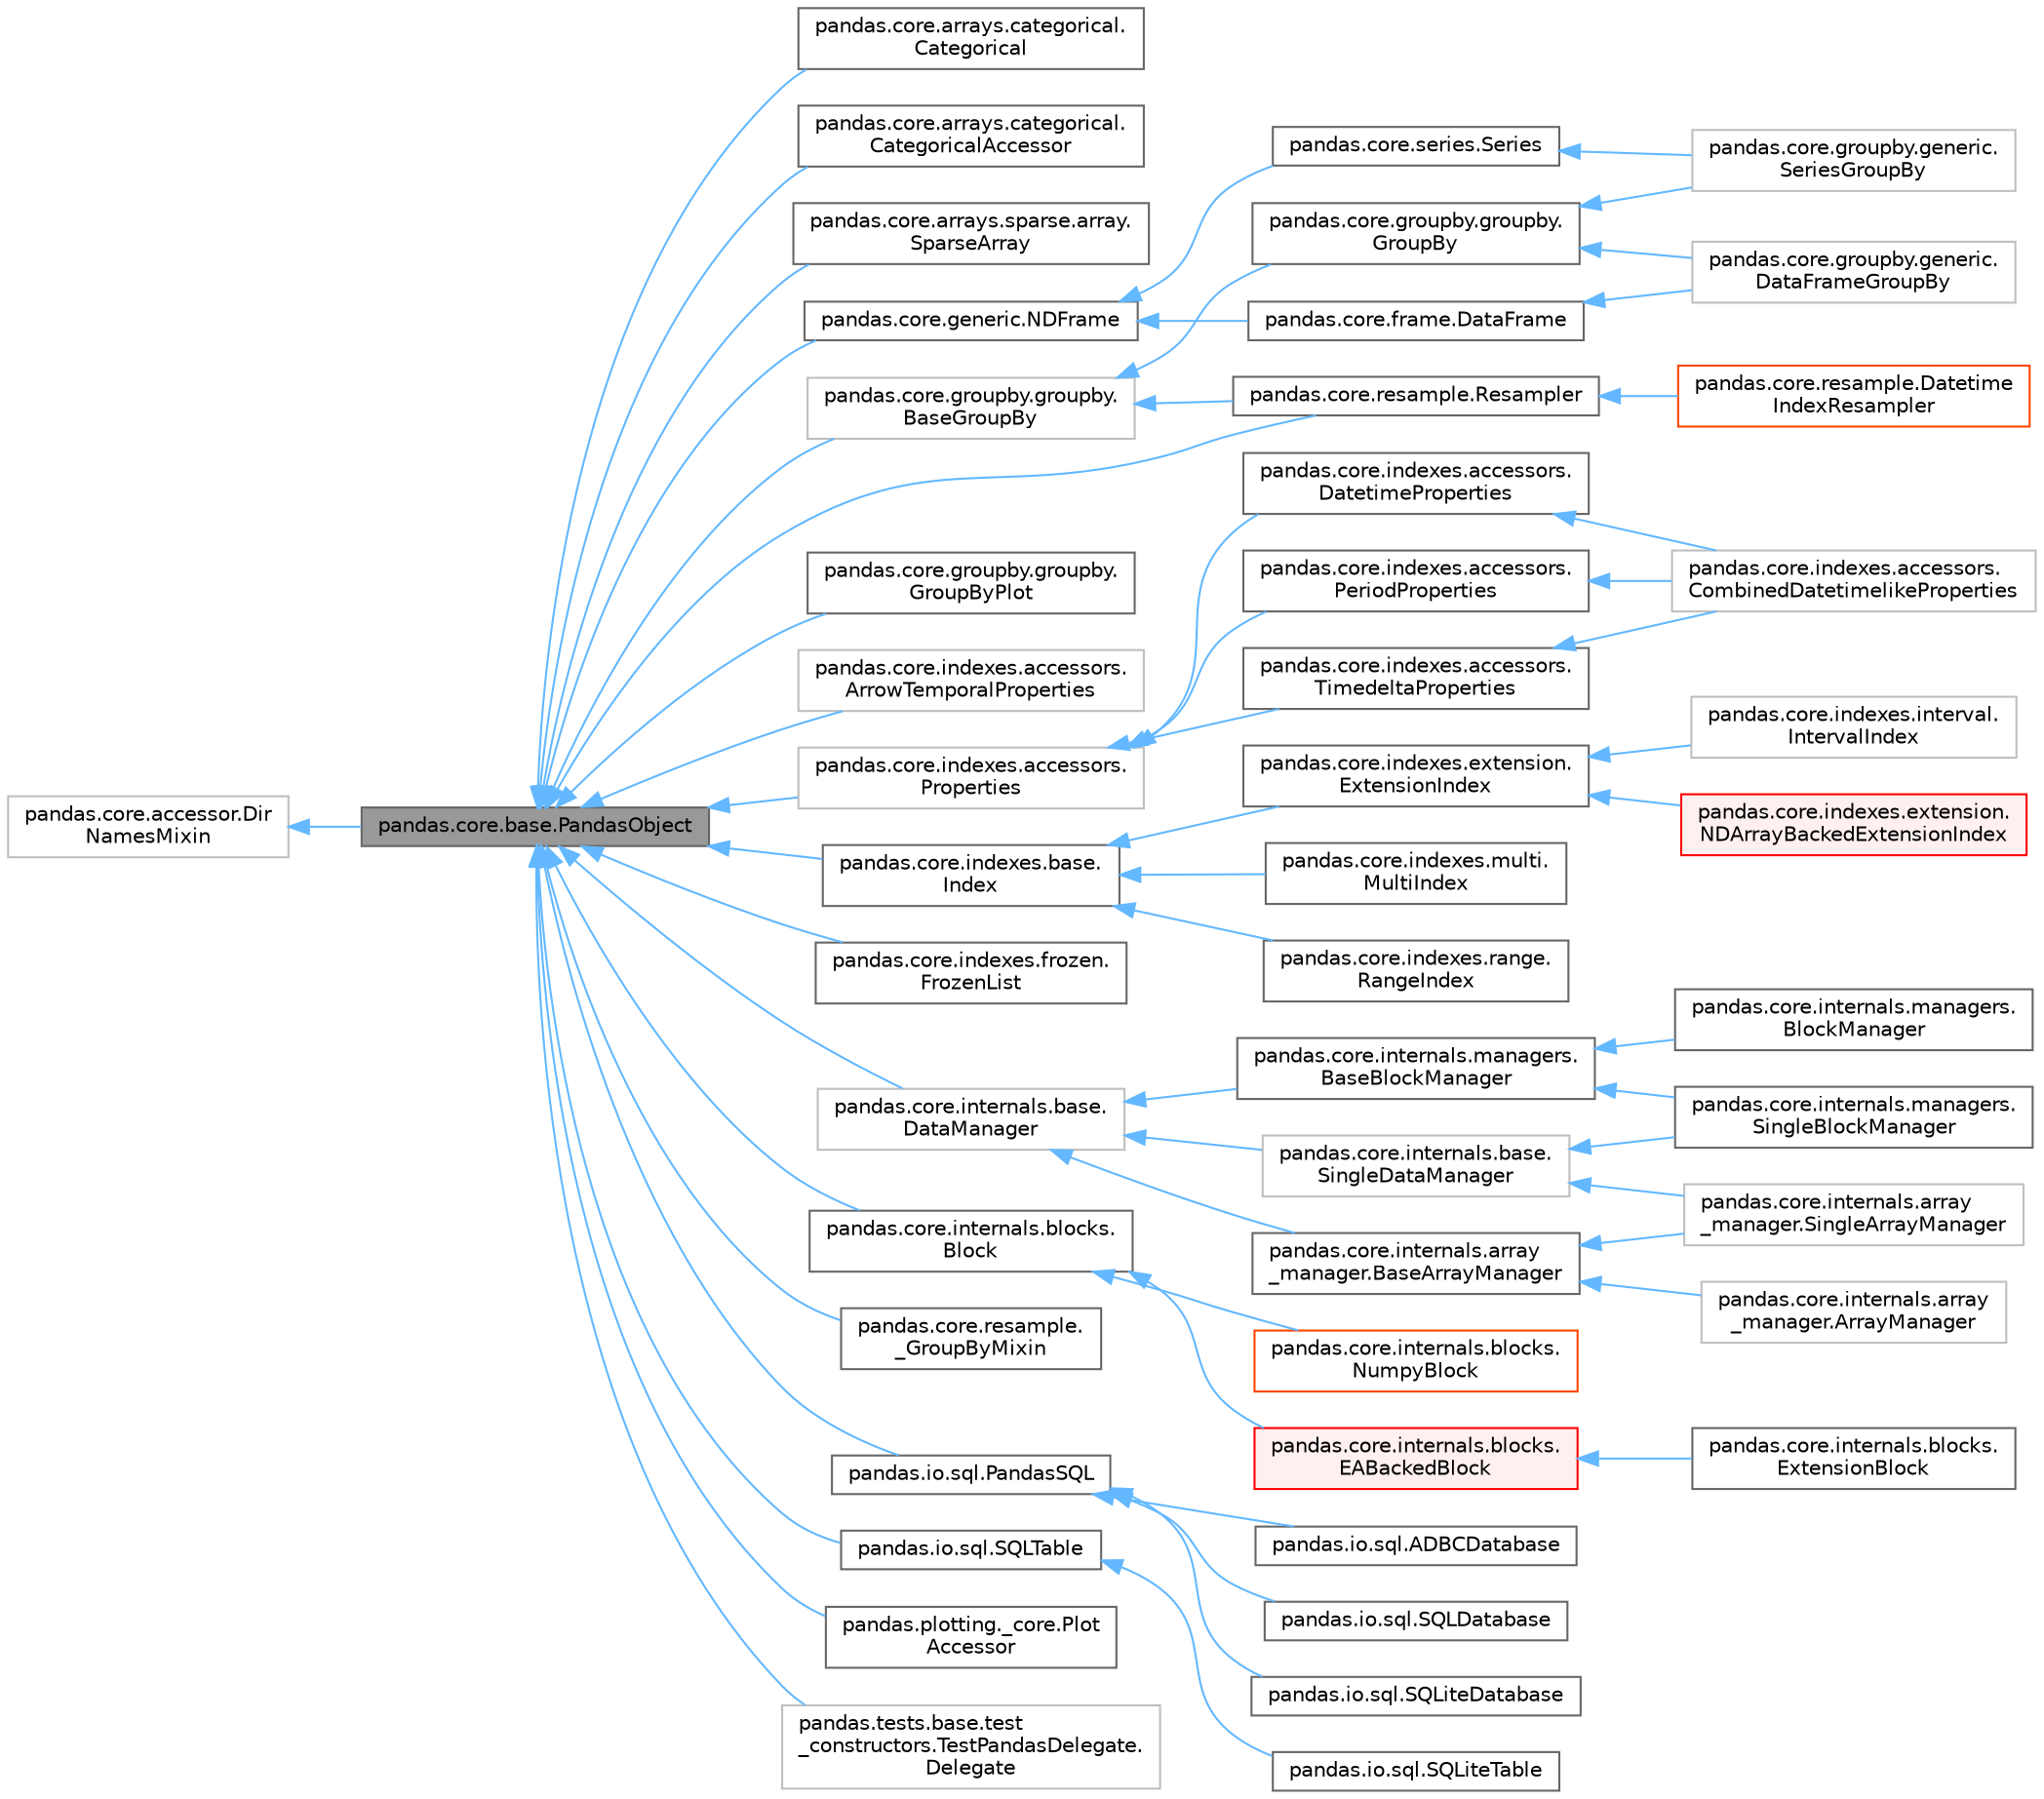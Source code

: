 digraph "pandas.core.base.PandasObject"
{
 // LATEX_PDF_SIZE
  bgcolor="transparent";
  edge [fontname=Helvetica,fontsize=10,labelfontname=Helvetica,labelfontsize=10];
  node [fontname=Helvetica,fontsize=10,shape=box,height=0.2,width=0.4];
  rankdir="LR";
  Node1 [id="Node000001",label="pandas.core.base.PandasObject",height=0.2,width=0.4,color="gray40", fillcolor="grey60", style="filled", fontcolor="black",tooltip=" "];
  Node2 -> Node1 [id="edge56_Node000001_Node000002",dir="back",color="steelblue1",style="solid",tooltip=" "];
  Node2 [id="Node000002",label="pandas.core.accessor.Dir\lNamesMixin",height=0.2,width=0.4,color="grey75", fillcolor="white", style="filled",URL="$df/dd9/classpandas_1_1core_1_1accessor_1_1DirNamesMixin.html",tooltip=" "];
  Node1 -> Node3 [id="edge57_Node000001_Node000003",dir="back",color="steelblue1",style="solid",tooltip=" "];
  Node3 [id="Node000003",label="pandas.core.arrays.categorical.\lCategorical",height=0.2,width=0.4,color="gray40", fillcolor="white", style="filled",URL="$d7/dd3/classpandas_1_1core_1_1arrays_1_1categorical_1_1Categorical.html",tooltip=" "];
  Node1 -> Node4 [id="edge58_Node000001_Node000004",dir="back",color="steelblue1",style="solid",tooltip=" "];
  Node4 [id="Node000004",label="pandas.core.arrays.categorical.\lCategoricalAccessor",height=0.2,width=0.4,color="gray40", fillcolor="white", style="filled",URL="$dd/d7c/classpandas_1_1core_1_1arrays_1_1categorical_1_1CategoricalAccessor.html",tooltip=" "];
  Node1 -> Node5 [id="edge59_Node000001_Node000005",dir="back",color="steelblue1",style="solid",tooltip=" "];
  Node5 [id="Node000005",label="pandas.core.arrays.sparse.array.\lSparseArray",height=0.2,width=0.4,color="gray40", fillcolor="white", style="filled",URL="$d2/d4b/classpandas_1_1core_1_1arrays_1_1sparse_1_1array_1_1SparseArray.html",tooltip=" "];
  Node1 -> Node6 [id="edge60_Node000001_Node000006",dir="back",color="steelblue1",style="solid",tooltip=" "];
  Node6 [id="Node000006",label="pandas.core.generic.NDFrame",height=0.2,width=0.4,color="gray40", fillcolor="white", style="filled",URL="$d4/d2c/classpandas_1_1core_1_1generic_1_1NDFrame.html",tooltip=" "];
  Node6 -> Node7 [id="edge61_Node000006_Node000007",dir="back",color="steelblue1",style="solid",tooltip=" "];
  Node7 [id="Node000007",label="pandas.core.frame.DataFrame",height=0.2,width=0.4,color="gray40", fillcolor="white", style="filled",URL="$dc/d95/classpandas_1_1core_1_1frame_1_1DataFrame.html",tooltip=" "];
  Node7 -> Node8 [id="edge62_Node000007_Node000008",dir="back",color="steelblue1",style="solid",tooltip=" "];
  Node8 [id="Node000008",label="pandas.core.groupby.generic.\lDataFrameGroupBy",height=0.2,width=0.4,color="grey75", fillcolor="white", style="filled",URL="$d1/d9d/classpandas_1_1core_1_1groupby_1_1generic_1_1DataFrameGroupBy.html",tooltip=" "];
  Node6 -> Node9 [id="edge63_Node000006_Node000009",dir="back",color="steelblue1",style="solid",tooltip=" "];
  Node9 [id="Node000009",label="pandas.core.series.Series",height=0.2,width=0.4,color="gray40", fillcolor="white", style="filled",URL="$d4/d96/classpandas_1_1core_1_1series_1_1Series.html",tooltip=" "];
  Node9 -> Node10 [id="edge64_Node000009_Node000010",dir="back",color="steelblue1",style="solid",tooltip=" "];
  Node10 [id="Node000010",label="pandas.core.groupby.generic.\lSeriesGroupBy",height=0.2,width=0.4,color="grey75", fillcolor="white", style="filled",URL="$dd/dde/classpandas_1_1core_1_1groupby_1_1generic_1_1SeriesGroupBy.html",tooltip=" "];
  Node1 -> Node11 [id="edge65_Node000001_Node000011",dir="back",color="steelblue1",style="solid",tooltip=" "];
  Node11 [id="Node000011",label="pandas.core.groupby.groupby.\lBaseGroupBy",height=0.2,width=0.4,color="grey75", fillcolor="white", style="filled",URL="$d2/d90/classpandas_1_1core_1_1groupby_1_1groupby_1_1BaseGroupBy.html",tooltip=" "];
  Node11 -> Node12 [id="edge66_Node000011_Node000012",dir="back",color="steelblue1",style="solid",tooltip=" "];
  Node12 [id="Node000012",label="pandas.core.groupby.groupby.\lGroupBy",height=0.2,width=0.4,color="gray40", fillcolor="white", style="filled",URL="$d4/d3d/classpandas_1_1core_1_1groupby_1_1groupby_1_1GroupBy.html",tooltip=" "];
  Node12 -> Node8 [id="edge67_Node000012_Node000008",dir="back",color="steelblue1",style="solid",tooltip=" "];
  Node12 -> Node10 [id="edge68_Node000012_Node000010",dir="back",color="steelblue1",style="solid",tooltip=" "];
  Node11 -> Node13 [id="edge69_Node000011_Node000013",dir="back",color="steelblue1",style="solid",tooltip=" "];
  Node13 [id="Node000013",label="pandas.core.resample.Resampler",height=0.2,width=0.4,color="gray40", fillcolor="white", style="filled",URL="$d4/d59/classpandas_1_1core_1_1resample_1_1Resampler.html",tooltip=" "];
  Node13 -> Node14 [id="edge70_Node000013_Node000014",dir="back",color="steelblue1",style="solid",tooltip=" "];
  Node14 [id="Node000014",label="pandas.core.resample.Datetime\lIndexResampler",height=0.2,width=0.4,color="orangered", fillcolor="white", style="filled",URL="$d8/d55/classpandas_1_1core_1_1resample_1_1DatetimeIndexResampler.html",tooltip=" "];
  Node1 -> Node17 [id="edge71_Node000001_Node000017",dir="back",color="steelblue1",style="solid",tooltip=" "];
  Node17 [id="Node000017",label="pandas.core.groupby.groupby.\lGroupByPlot",height=0.2,width=0.4,color="gray40", fillcolor="white", style="filled",URL="$d7/d55/classpandas_1_1core_1_1groupby_1_1groupby_1_1GroupByPlot.html",tooltip=" "];
  Node1 -> Node18 [id="edge72_Node000001_Node000018",dir="back",color="steelblue1",style="solid",tooltip=" "];
  Node18 [id="Node000018",label="pandas.core.indexes.accessors.\lArrowTemporalProperties",height=0.2,width=0.4,color="grey75", fillcolor="white", style="filled",URL="$d5/d5f/classpandas_1_1core_1_1indexes_1_1accessors_1_1ArrowTemporalProperties.html",tooltip=" "];
  Node1 -> Node19 [id="edge73_Node000001_Node000019",dir="back",color="steelblue1",style="solid",tooltip=" "];
  Node19 [id="Node000019",label="pandas.core.indexes.accessors.\lProperties",height=0.2,width=0.4,color="grey75", fillcolor="white", style="filled",URL="$de/dbe/classpandas_1_1core_1_1indexes_1_1accessors_1_1Properties.html",tooltip=" "];
  Node19 -> Node20 [id="edge74_Node000019_Node000020",dir="back",color="steelblue1",style="solid",tooltip=" "];
  Node20 [id="Node000020",label="pandas.core.indexes.accessors.\lDatetimeProperties",height=0.2,width=0.4,color="gray40", fillcolor="white", style="filled",URL="$db/d8c/classpandas_1_1core_1_1indexes_1_1accessors_1_1DatetimeProperties.html",tooltip=" "];
  Node20 -> Node21 [id="edge75_Node000020_Node000021",dir="back",color="steelblue1",style="solid",tooltip=" "];
  Node21 [id="Node000021",label="pandas.core.indexes.accessors.\lCombinedDatetimelikeProperties",height=0.2,width=0.4,color="grey75", fillcolor="white", style="filled",URL="$d3/df5/classpandas_1_1core_1_1indexes_1_1accessors_1_1CombinedDatetimelikeProperties.html",tooltip=" "];
  Node19 -> Node22 [id="edge76_Node000019_Node000022",dir="back",color="steelblue1",style="solid",tooltip=" "];
  Node22 [id="Node000022",label="pandas.core.indexes.accessors.\lPeriodProperties",height=0.2,width=0.4,color="gray40", fillcolor="white", style="filled",URL="$d6/dd5/classpandas_1_1core_1_1indexes_1_1accessors_1_1PeriodProperties.html",tooltip=" "];
  Node22 -> Node21 [id="edge77_Node000022_Node000021",dir="back",color="steelblue1",style="solid",tooltip=" "];
  Node19 -> Node23 [id="edge78_Node000019_Node000023",dir="back",color="steelblue1",style="solid",tooltip=" "];
  Node23 [id="Node000023",label="pandas.core.indexes.accessors.\lTimedeltaProperties",height=0.2,width=0.4,color="gray40", fillcolor="white", style="filled",URL="$d6/df9/classpandas_1_1core_1_1indexes_1_1accessors_1_1TimedeltaProperties.html",tooltip=" "];
  Node23 -> Node21 [id="edge79_Node000023_Node000021",dir="back",color="steelblue1",style="solid",tooltip=" "];
  Node1 -> Node24 [id="edge80_Node000001_Node000024",dir="back",color="steelblue1",style="solid",tooltip=" "];
  Node24 [id="Node000024",label="pandas.core.indexes.base.\lIndex",height=0.2,width=0.4,color="gray40", fillcolor="white", style="filled",URL="$d9/d4b/classpandas_1_1core_1_1indexes_1_1base_1_1Index.html",tooltip=" "];
  Node24 -> Node25 [id="edge81_Node000024_Node000025",dir="back",color="steelblue1",style="solid",tooltip=" "];
  Node25 [id="Node000025",label="pandas.core.indexes.extension.\lExtensionIndex",height=0.2,width=0.4,color="gray40", fillcolor="white", style="filled",URL="$d3/d98/classpandas_1_1core_1_1indexes_1_1extension_1_1ExtensionIndex.html",tooltip=" "];
  Node25 -> Node26 [id="edge82_Node000025_Node000026",dir="back",color="steelblue1",style="solid",tooltip=" "];
  Node26 [id="Node000026",label="pandas.core.indexes.extension.\lNDArrayBackedExtensionIndex",height=0.2,width=0.4,color="red", fillcolor="#FFF0F0", style="filled",URL="$da/d60/classpandas_1_1core_1_1indexes_1_1extension_1_1NDArrayBackedExtensionIndex.html",tooltip=" "];
  Node25 -> Node33 [id="edge83_Node000025_Node000033",dir="back",color="steelblue1",style="solid",tooltip=" "];
  Node33 [id="Node000033",label="pandas.core.indexes.interval.\lIntervalIndex",height=0.2,width=0.4,color="grey75", fillcolor="white", style="filled",URL="$d7/d96/classpandas_1_1core_1_1indexes_1_1interval_1_1IntervalIndex.html",tooltip=" "];
  Node24 -> Node34 [id="edge84_Node000024_Node000034",dir="back",color="steelblue1",style="solid",tooltip=" "];
  Node34 [id="Node000034",label="pandas.core.indexes.multi.\lMultiIndex",height=0.2,width=0.4,color="gray40", fillcolor="white", style="filled",URL="$da/db0/classpandas_1_1core_1_1indexes_1_1multi_1_1MultiIndex.html",tooltip=" "];
  Node24 -> Node35 [id="edge85_Node000024_Node000035",dir="back",color="steelblue1",style="solid",tooltip=" "];
  Node35 [id="Node000035",label="pandas.core.indexes.range.\lRangeIndex",height=0.2,width=0.4,color="gray40", fillcolor="white", style="filled",URL="$d0/da8/classpandas_1_1core_1_1indexes_1_1range_1_1RangeIndex.html",tooltip=" "];
  Node1 -> Node36 [id="edge86_Node000001_Node000036",dir="back",color="steelblue1",style="solid",tooltip=" "];
  Node36 [id="Node000036",label="pandas.core.indexes.frozen.\lFrozenList",height=0.2,width=0.4,color="gray40", fillcolor="white", style="filled",URL="$d9/da8/classpandas_1_1core_1_1indexes_1_1frozen_1_1FrozenList.html",tooltip=" "];
  Node1 -> Node37 [id="edge87_Node000001_Node000037",dir="back",color="steelblue1",style="solid",tooltip=" "];
  Node37 [id="Node000037",label="pandas.core.internals.base.\lDataManager",height=0.2,width=0.4,color="grey75", fillcolor="white", style="filled",URL="$d5/d55/classpandas_1_1core_1_1internals_1_1base_1_1DataManager.html",tooltip=" "];
  Node37 -> Node38 [id="edge88_Node000037_Node000038",dir="back",color="steelblue1",style="solid",tooltip=" "];
  Node38 [id="Node000038",label="pandas.core.internals.array\l_manager.BaseArrayManager",height=0.2,width=0.4,color="gray40", fillcolor="white", style="filled",URL="$de/d0d/classpandas_1_1core_1_1internals_1_1array__manager_1_1BaseArrayManager.html",tooltip=" "];
  Node38 -> Node39 [id="edge89_Node000038_Node000039",dir="back",color="steelblue1",style="solid",tooltip=" "];
  Node39 [id="Node000039",label="pandas.core.internals.array\l_manager.ArrayManager",height=0.2,width=0.4,color="grey75", fillcolor="white", style="filled",URL="$d2/d92/classpandas_1_1core_1_1internals_1_1array__manager_1_1ArrayManager.html",tooltip=" "];
  Node38 -> Node40 [id="edge90_Node000038_Node000040",dir="back",color="steelblue1",style="solid",tooltip=" "];
  Node40 [id="Node000040",label="pandas.core.internals.array\l_manager.SingleArrayManager",height=0.2,width=0.4,color="grey75", fillcolor="white", style="filled",URL="$dc/d73/classpandas_1_1core_1_1internals_1_1array__manager_1_1SingleArrayManager.html",tooltip=" "];
  Node37 -> Node41 [id="edge91_Node000037_Node000041",dir="back",color="steelblue1",style="solid",tooltip=" "];
  Node41 [id="Node000041",label="pandas.core.internals.base.\lSingleDataManager",height=0.2,width=0.4,color="grey75", fillcolor="white", style="filled",URL="$d3/d87/classpandas_1_1core_1_1internals_1_1base_1_1SingleDataManager.html",tooltip=" "];
  Node41 -> Node40 [id="edge92_Node000041_Node000040",dir="back",color="steelblue1",style="solid",tooltip=" "];
  Node41 -> Node42 [id="edge93_Node000041_Node000042",dir="back",color="steelblue1",style="solid",tooltip=" "];
  Node42 [id="Node000042",label="pandas.core.internals.managers.\lSingleBlockManager",height=0.2,width=0.4,color="gray40", fillcolor="white", style="filled",URL="$da/d6c/classpandas_1_1core_1_1internals_1_1managers_1_1SingleBlockManager.html",tooltip=" "];
  Node37 -> Node43 [id="edge94_Node000037_Node000043",dir="back",color="steelblue1",style="solid",tooltip=" "];
  Node43 [id="Node000043",label="pandas.core.internals.managers.\lBaseBlockManager",height=0.2,width=0.4,color="gray40", fillcolor="white", style="filled",URL="$d0/d01/classpandas_1_1core_1_1internals_1_1managers_1_1BaseBlockManager.html",tooltip=" "];
  Node43 -> Node44 [id="edge95_Node000043_Node000044",dir="back",color="steelblue1",style="solid",tooltip=" "];
  Node44 [id="Node000044",label="pandas.core.internals.managers.\lBlockManager",height=0.2,width=0.4,color="gray40", fillcolor="white", style="filled",URL="$de/dc6/classpandas_1_1core_1_1internals_1_1managers_1_1BlockManager.html",tooltip=" "];
  Node43 -> Node42 [id="edge96_Node000043_Node000042",dir="back",color="steelblue1",style="solid",tooltip=" "];
  Node1 -> Node45 [id="edge97_Node000001_Node000045",dir="back",color="steelblue1",style="solid",tooltip=" "];
  Node45 [id="Node000045",label="pandas.core.internals.blocks.\lBlock",height=0.2,width=0.4,color="gray40", fillcolor="white", style="filled",URL="$df/d65/classpandas_1_1core_1_1internals_1_1blocks_1_1Block.html",tooltip=" "];
  Node45 -> Node46 [id="edge98_Node000045_Node000046",dir="back",color="steelblue1",style="solid",tooltip=" "];
  Node46 [id="Node000046",label="pandas.core.internals.blocks.\lEABackedBlock",height=0.2,width=0.4,color="red", fillcolor="#FFF0F0", style="filled",URL="$de/dac/classpandas_1_1core_1_1internals_1_1blocks_1_1EABackedBlock.html",tooltip=" "];
  Node46 -> Node47 [id="edge99_Node000046_Node000047",dir="back",color="steelblue1",style="solid",tooltip=" "];
  Node47 [id="Node000047",label="pandas.core.internals.blocks.\lExtensionBlock",height=0.2,width=0.4,color="gray40", fillcolor="white", style="filled",URL="$d7/d16/classpandas_1_1core_1_1internals_1_1blocks_1_1ExtensionBlock.html",tooltip=" "];
  Node45 -> Node51 [id="edge100_Node000045_Node000051",dir="back",color="steelblue1",style="solid",tooltip=" "];
  Node51 [id="Node000051",label="pandas.core.internals.blocks.\lNumpyBlock",height=0.2,width=0.4,color="orangered", fillcolor="white", style="filled",URL="$d6/dfa/classpandas_1_1core_1_1internals_1_1blocks_1_1NumpyBlock.html",tooltip=" "];
  Node1 -> Node13 [id="edge101_Node000001_Node000013",dir="back",color="steelblue1",style="solid",tooltip=" "];
  Node1 -> Node54 [id="edge102_Node000001_Node000054",dir="back",color="steelblue1",style="solid",tooltip=" "];
  Node54 [id="Node000054",label="pandas.core.resample.\l_GroupByMixin",height=0.2,width=0.4,color="gray40", fillcolor="white", style="filled",URL="$d9/d00/classpandas_1_1core_1_1resample_1_1__GroupByMixin.html",tooltip=" "];
  Node1 -> Node55 [id="edge103_Node000001_Node000055",dir="back",color="steelblue1",style="solid",tooltip=" "];
  Node55 [id="Node000055",label="pandas.io.sql.PandasSQL",height=0.2,width=0.4,color="gray40", fillcolor="white", style="filled",URL="$d9/da2/classpandas_1_1io_1_1sql_1_1PandasSQL.html",tooltip=" "];
  Node55 -> Node56 [id="edge104_Node000055_Node000056",dir="back",color="steelblue1",style="solid",tooltip=" "];
  Node56 [id="Node000056",label="pandas.io.sql.ADBCDatabase",height=0.2,width=0.4,color="gray40", fillcolor="white", style="filled",URL="$d0/d3b/classpandas_1_1io_1_1sql_1_1ADBCDatabase.html",tooltip=" "];
  Node55 -> Node57 [id="edge105_Node000055_Node000057",dir="back",color="steelblue1",style="solid",tooltip=" "];
  Node57 [id="Node000057",label="pandas.io.sql.SQLDatabase",height=0.2,width=0.4,color="gray40", fillcolor="white", style="filled",URL="$d5/d0c/classpandas_1_1io_1_1sql_1_1SQLDatabase.html",tooltip=" "];
  Node55 -> Node58 [id="edge106_Node000055_Node000058",dir="back",color="steelblue1",style="solid",tooltip=" "];
  Node58 [id="Node000058",label="pandas.io.sql.SQLiteDatabase",height=0.2,width=0.4,color="gray40", fillcolor="white", style="filled",URL="$db/dfc/classpandas_1_1io_1_1sql_1_1SQLiteDatabase.html",tooltip=" "];
  Node1 -> Node59 [id="edge107_Node000001_Node000059",dir="back",color="steelblue1",style="solid",tooltip=" "];
  Node59 [id="Node000059",label="pandas.io.sql.SQLTable",height=0.2,width=0.4,color="gray40", fillcolor="white", style="filled",URL="$d3/d1a/classpandas_1_1io_1_1sql_1_1SQLTable.html",tooltip=" "];
  Node59 -> Node60 [id="edge108_Node000059_Node000060",dir="back",color="steelblue1",style="solid",tooltip=" "];
  Node60 [id="Node000060",label="pandas.io.sql.SQLiteTable",height=0.2,width=0.4,color="gray40", fillcolor="white", style="filled",URL="$dd/d64/classpandas_1_1io_1_1sql_1_1SQLiteTable.html",tooltip=" "];
  Node1 -> Node61 [id="edge109_Node000001_Node000061",dir="back",color="steelblue1",style="solid",tooltip=" "];
  Node61 [id="Node000061",label="pandas.plotting._core.Plot\lAccessor",height=0.2,width=0.4,color="gray40", fillcolor="white", style="filled",URL="$df/d45/classpandas_1_1plotting_1_1__core_1_1PlotAccessor.html",tooltip=" "];
  Node1 -> Node62 [id="edge110_Node000001_Node000062",dir="back",color="steelblue1",style="solid",tooltip=" "];
  Node62 [id="Node000062",label="pandas.tests.base.test\l_constructors.TestPandasDelegate.\lDelegate",height=0.2,width=0.4,color="grey75", fillcolor="white", style="filled",URL="$dc/d9d/classpandas_1_1tests_1_1base_1_1test__constructors_1_1TestPandasDelegate_1_1Delegate.html",tooltip=" "];
}
